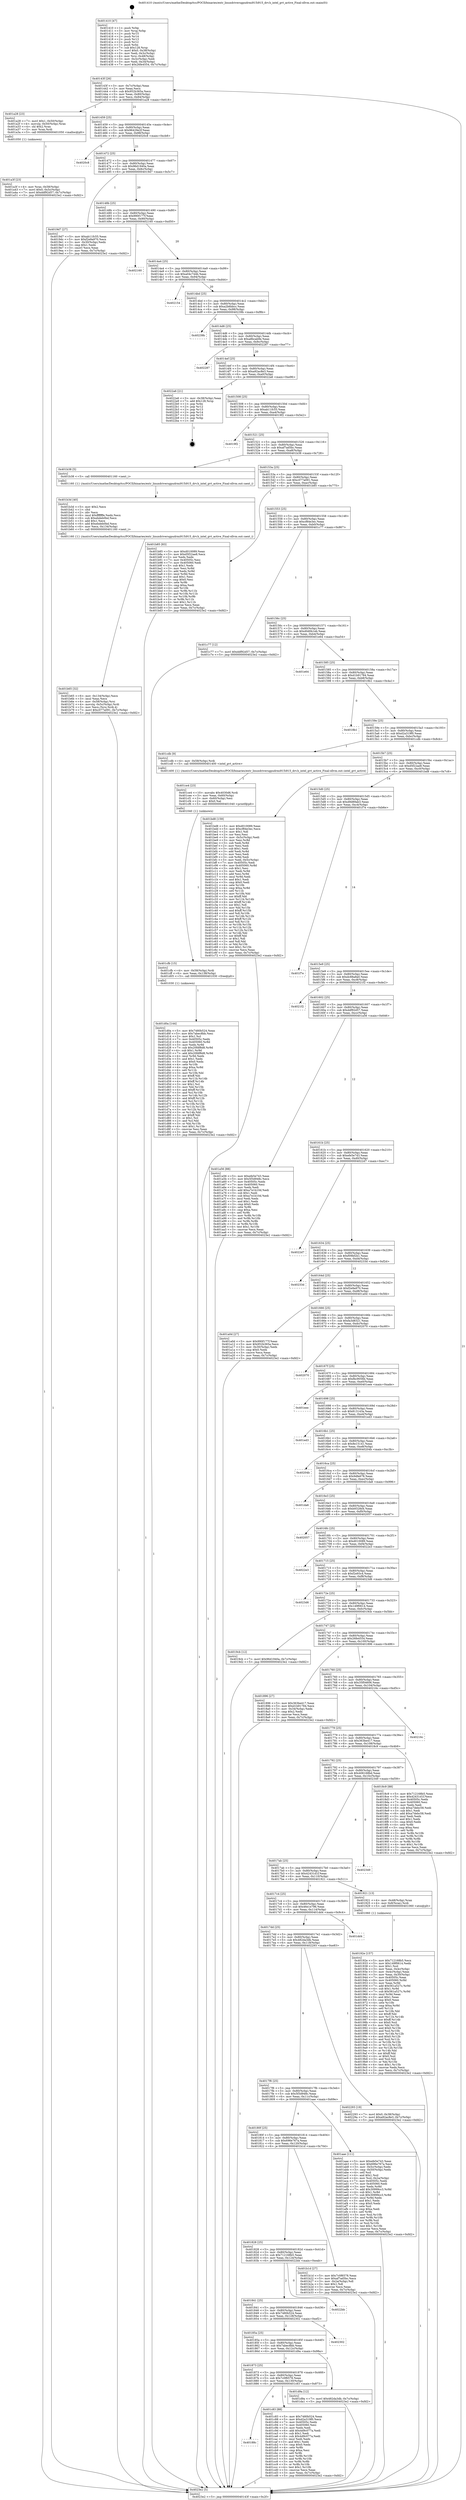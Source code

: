 digraph "0x401410" {
  label = "0x401410 (/mnt/c/Users/mathe/Desktop/tcc/POCII/binaries/extr_linuxdriversgpudrmi915i915_drv.h_intel_gvt_active_Final-ollvm.out::main(0))"
  labelloc = "t"
  node[shape=record]

  Entry [label="",width=0.3,height=0.3,shape=circle,fillcolor=black,style=filled]
  "0x40143f" [label="{
     0x40143f [26]\l
     | [instrs]\l
     &nbsp;&nbsp;0x40143f \<+3\>: mov -0x7c(%rbp),%eax\l
     &nbsp;&nbsp;0x401442 \<+2\>: mov %eax,%ecx\l
     &nbsp;&nbsp;0x401444 \<+6\>: sub $0x952b365a,%ecx\l
     &nbsp;&nbsp;0x40144a \<+3\>: mov %eax,-0x80(%rbp)\l
     &nbsp;&nbsp;0x40144d \<+6\>: mov %ecx,-0x84(%rbp)\l
     &nbsp;&nbsp;0x401453 \<+6\>: je 0000000000401a28 \<main+0x618\>\l
  }"]
  "0x401a28" [label="{
     0x401a28 [23]\l
     | [instrs]\l
     &nbsp;&nbsp;0x401a28 \<+7\>: movl $0x1,-0x50(%rbp)\l
     &nbsp;&nbsp;0x401a2f \<+4\>: movslq -0x50(%rbp),%rax\l
     &nbsp;&nbsp;0x401a33 \<+4\>: shl $0x2,%rax\l
     &nbsp;&nbsp;0x401a37 \<+3\>: mov %rax,%rdi\l
     &nbsp;&nbsp;0x401a3a \<+5\>: call 0000000000401050 \<malloc@plt\>\l
     | [calls]\l
     &nbsp;&nbsp;0x401050 \{1\} (unknown)\l
  }"]
  "0x401459" [label="{
     0x401459 [25]\l
     | [instrs]\l
     &nbsp;&nbsp;0x401459 \<+5\>: jmp 000000000040145e \<main+0x4e\>\l
     &nbsp;&nbsp;0x40145e \<+3\>: mov -0x80(%rbp),%eax\l
     &nbsp;&nbsp;0x401461 \<+5\>: sub $0x96429e2f,%eax\l
     &nbsp;&nbsp;0x401466 \<+6\>: mov %eax,-0x88(%rbp)\l
     &nbsp;&nbsp;0x40146c \<+6\>: je 00000000004020c8 \<main+0xcb8\>\l
  }"]
  Exit [label="",width=0.3,height=0.3,shape=circle,fillcolor=black,style=filled,peripheries=2]
  "0x4020c8" [label="{
     0x4020c8\l
  }", style=dashed]
  "0x401472" [label="{
     0x401472 [25]\l
     | [instrs]\l
     &nbsp;&nbsp;0x401472 \<+5\>: jmp 0000000000401477 \<main+0x67\>\l
     &nbsp;&nbsp;0x401477 \<+3\>: mov -0x80(%rbp),%eax\l
     &nbsp;&nbsp;0x40147a \<+5\>: sub $0x96d1940a,%eax\l
     &nbsp;&nbsp;0x40147f \<+6\>: mov %eax,-0x8c(%rbp)\l
     &nbsp;&nbsp;0x401485 \<+6\>: je 00000000004019d7 \<main+0x5c7\>\l
  }"]
  "0x401d0a" [label="{
     0x401d0a [144]\l
     | [instrs]\l
     &nbsp;&nbsp;0x401d0a \<+5\>: mov $0x7480b524,%eax\l
     &nbsp;&nbsp;0x401d0f \<+5\>: mov $0x7abec8bb,%esi\l
     &nbsp;&nbsp;0x401d14 \<+2\>: mov $0x1,%cl\l
     &nbsp;&nbsp;0x401d16 \<+7\>: mov 0x40505c,%edx\l
     &nbsp;&nbsp;0x401d1d \<+8\>: mov 0x405060,%r8d\l
     &nbsp;&nbsp;0x401d25 \<+3\>: mov %edx,%r9d\l
     &nbsp;&nbsp;0x401d28 \<+7\>: sub $0x20fdf8d8,%r9d\l
     &nbsp;&nbsp;0x401d2f \<+4\>: sub $0x1,%r9d\l
     &nbsp;&nbsp;0x401d33 \<+7\>: add $0x20fdf8d8,%r9d\l
     &nbsp;&nbsp;0x401d3a \<+4\>: imul %r9d,%edx\l
     &nbsp;&nbsp;0x401d3e \<+3\>: and $0x1,%edx\l
     &nbsp;&nbsp;0x401d41 \<+3\>: cmp $0x0,%edx\l
     &nbsp;&nbsp;0x401d44 \<+4\>: sete %r10b\l
     &nbsp;&nbsp;0x401d48 \<+4\>: cmp $0xa,%r8d\l
     &nbsp;&nbsp;0x401d4c \<+4\>: setl %r11b\l
     &nbsp;&nbsp;0x401d50 \<+3\>: mov %r10b,%bl\l
     &nbsp;&nbsp;0x401d53 \<+3\>: xor $0xff,%bl\l
     &nbsp;&nbsp;0x401d56 \<+3\>: mov %r11b,%r14b\l
     &nbsp;&nbsp;0x401d59 \<+4\>: xor $0xff,%r14b\l
     &nbsp;&nbsp;0x401d5d \<+3\>: xor $0x1,%cl\l
     &nbsp;&nbsp;0x401d60 \<+3\>: mov %bl,%r15b\l
     &nbsp;&nbsp;0x401d63 \<+4\>: and $0xff,%r15b\l
     &nbsp;&nbsp;0x401d67 \<+3\>: and %cl,%r10b\l
     &nbsp;&nbsp;0x401d6a \<+3\>: mov %r14b,%r12b\l
     &nbsp;&nbsp;0x401d6d \<+4\>: and $0xff,%r12b\l
     &nbsp;&nbsp;0x401d71 \<+3\>: and %cl,%r11b\l
     &nbsp;&nbsp;0x401d74 \<+3\>: or %r10b,%r15b\l
     &nbsp;&nbsp;0x401d77 \<+3\>: or %r11b,%r12b\l
     &nbsp;&nbsp;0x401d7a \<+3\>: xor %r12b,%r15b\l
     &nbsp;&nbsp;0x401d7d \<+3\>: or %r14b,%bl\l
     &nbsp;&nbsp;0x401d80 \<+3\>: xor $0xff,%bl\l
     &nbsp;&nbsp;0x401d83 \<+3\>: or $0x1,%cl\l
     &nbsp;&nbsp;0x401d86 \<+2\>: and %cl,%bl\l
     &nbsp;&nbsp;0x401d88 \<+3\>: or %bl,%r15b\l
     &nbsp;&nbsp;0x401d8b \<+4\>: test $0x1,%r15b\l
     &nbsp;&nbsp;0x401d8f \<+3\>: cmovne %esi,%eax\l
     &nbsp;&nbsp;0x401d92 \<+3\>: mov %eax,-0x7c(%rbp)\l
     &nbsp;&nbsp;0x401d95 \<+5\>: jmp 00000000004023e2 \<main+0xfd2\>\l
  }"]
  "0x4019d7" [label="{
     0x4019d7 [27]\l
     | [instrs]\l
     &nbsp;&nbsp;0x4019d7 \<+5\>: mov $0xab11fc55,%eax\l
     &nbsp;&nbsp;0x4019dc \<+5\>: mov $0xf2e9a970,%ecx\l
     &nbsp;&nbsp;0x4019e1 \<+3\>: mov -0x30(%rbp),%edx\l
     &nbsp;&nbsp;0x4019e4 \<+3\>: cmp $0x1,%edx\l
     &nbsp;&nbsp;0x4019e7 \<+3\>: cmovl %ecx,%eax\l
     &nbsp;&nbsp;0x4019ea \<+3\>: mov %eax,-0x7c(%rbp)\l
     &nbsp;&nbsp;0x4019ed \<+5\>: jmp 00000000004023e2 \<main+0xfd2\>\l
  }"]
  "0x40148b" [label="{
     0x40148b [25]\l
     | [instrs]\l
     &nbsp;&nbsp;0x40148b \<+5\>: jmp 0000000000401490 \<main+0x80\>\l
     &nbsp;&nbsp;0x401490 \<+3\>: mov -0x80(%rbp),%eax\l
     &nbsp;&nbsp;0x401493 \<+5\>: sub $0x990f177f,%eax\l
     &nbsp;&nbsp;0x401498 \<+6\>: mov %eax,-0x90(%rbp)\l
     &nbsp;&nbsp;0x40149e \<+6\>: je 0000000000402160 \<main+0xd50\>\l
  }"]
  "0x401cfb" [label="{
     0x401cfb [15]\l
     | [instrs]\l
     &nbsp;&nbsp;0x401cfb \<+4\>: mov -0x58(%rbp),%rdi\l
     &nbsp;&nbsp;0x401cff \<+6\>: mov %eax,-0x138(%rbp)\l
     &nbsp;&nbsp;0x401d05 \<+5\>: call 0000000000401030 \<free@plt\>\l
     | [calls]\l
     &nbsp;&nbsp;0x401030 \{1\} (unknown)\l
  }"]
  "0x402160" [label="{
     0x402160\l
  }", style=dashed]
  "0x4014a4" [label="{
     0x4014a4 [25]\l
     | [instrs]\l
     &nbsp;&nbsp;0x4014a4 \<+5\>: jmp 00000000004014a9 \<main+0x99\>\l
     &nbsp;&nbsp;0x4014a9 \<+3\>: mov -0x80(%rbp),%eax\l
     &nbsp;&nbsp;0x4014ac \<+5\>: sub $0xa04c744b,%eax\l
     &nbsp;&nbsp;0x4014b1 \<+6\>: mov %eax,-0x94(%rbp)\l
     &nbsp;&nbsp;0x4014b7 \<+6\>: je 0000000000402154 \<main+0xd44\>\l
  }"]
  "0x401ce4" [label="{
     0x401ce4 [23]\l
     | [instrs]\l
     &nbsp;&nbsp;0x401ce4 \<+10\>: movabs $0x4030d6,%rdi\l
     &nbsp;&nbsp;0x401cee \<+3\>: mov %eax,-0x60(%rbp)\l
     &nbsp;&nbsp;0x401cf1 \<+3\>: mov -0x60(%rbp),%esi\l
     &nbsp;&nbsp;0x401cf4 \<+2\>: mov $0x0,%al\l
     &nbsp;&nbsp;0x401cf6 \<+5\>: call 0000000000401040 \<printf@plt\>\l
     | [calls]\l
     &nbsp;&nbsp;0x401040 \{1\} (unknown)\l
  }"]
  "0x402154" [label="{
     0x402154\l
  }", style=dashed]
  "0x4014bd" [label="{
     0x4014bd [25]\l
     | [instrs]\l
     &nbsp;&nbsp;0x4014bd \<+5\>: jmp 00000000004014c2 \<main+0xb2\>\l
     &nbsp;&nbsp;0x4014c2 \<+3\>: mov -0x80(%rbp),%eax\l
     &nbsp;&nbsp;0x4014c5 \<+5\>: sub $0xa2b6bbcc,%eax\l
     &nbsp;&nbsp;0x4014ca \<+6\>: mov %eax,-0x98(%rbp)\l
     &nbsp;&nbsp;0x4014d0 \<+6\>: je 000000000040239b \<main+0xf8b\>\l
  }"]
  "0x40188c" [label="{
     0x40188c\l
  }", style=dashed]
  "0x40239b" [label="{
     0x40239b\l
  }", style=dashed]
  "0x4014d6" [label="{
     0x4014d6 [25]\l
     | [instrs]\l
     &nbsp;&nbsp;0x4014d6 \<+5\>: jmp 00000000004014db \<main+0xcb\>\l
     &nbsp;&nbsp;0x4014db \<+3\>: mov -0x80(%rbp),%eax\l
     &nbsp;&nbsp;0x4014de \<+5\>: sub $0xa8bcab9e,%eax\l
     &nbsp;&nbsp;0x4014e3 \<+6\>: mov %eax,-0x9c(%rbp)\l
     &nbsp;&nbsp;0x4014e9 \<+6\>: je 0000000000402287 \<main+0xe77\>\l
  }"]
  "0x401c83" [label="{
     0x401c83 [88]\l
     | [instrs]\l
     &nbsp;&nbsp;0x401c83 \<+5\>: mov $0x7480b524,%eax\l
     &nbsp;&nbsp;0x401c88 \<+5\>: mov $0xd2a319f0,%ecx\l
     &nbsp;&nbsp;0x401c8d \<+7\>: mov 0x40505c,%edx\l
     &nbsp;&nbsp;0x401c94 \<+7\>: mov 0x405060,%esi\l
     &nbsp;&nbsp;0x401c9b \<+2\>: mov %edx,%edi\l
     &nbsp;&nbsp;0x401c9d \<+6\>: add $0x4d9c077a,%edi\l
     &nbsp;&nbsp;0x401ca3 \<+3\>: sub $0x1,%edi\l
     &nbsp;&nbsp;0x401ca6 \<+6\>: sub $0x4d9c077a,%edi\l
     &nbsp;&nbsp;0x401cac \<+3\>: imul %edi,%edx\l
     &nbsp;&nbsp;0x401caf \<+3\>: and $0x1,%edx\l
     &nbsp;&nbsp;0x401cb2 \<+3\>: cmp $0x0,%edx\l
     &nbsp;&nbsp;0x401cb5 \<+4\>: sete %r8b\l
     &nbsp;&nbsp;0x401cb9 \<+3\>: cmp $0xa,%esi\l
     &nbsp;&nbsp;0x401cbc \<+4\>: setl %r9b\l
     &nbsp;&nbsp;0x401cc0 \<+3\>: mov %r8b,%r10b\l
     &nbsp;&nbsp;0x401cc3 \<+3\>: and %r9b,%r10b\l
     &nbsp;&nbsp;0x401cc6 \<+3\>: xor %r9b,%r8b\l
     &nbsp;&nbsp;0x401cc9 \<+3\>: or %r8b,%r10b\l
     &nbsp;&nbsp;0x401ccc \<+4\>: test $0x1,%r10b\l
     &nbsp;&nbsp;0x401cd0 \<+3\>: cmovne %ecx,%eax\l
     &nbsp;&nbsp;0x401cd3 \<+3\>: mov %eax,-0x7c(%rbp)\l
     &nbsp;&nbsp;0x401cd6 \<+5\>: jmp 00000000004023e2 \<main+0xfd2\>\l
  }"]
  "0x402287" [label="{
     0x402287\l
  }", style=dashed]
  "0x4014ef" [label="{
     0x4014ef [25]\l
     | [instrs]\l
     &nbsp;&nbsp;0x4014ef \<+5\>: jmp 00000000004014f4 \<main+0xe4\>\l
     &nbsp;&nbsp;0x4014f4 \<+3\>: mov -0x80(%rbp),%eax\l
     &nbsp;&nbsp;0x4014f7 \<+5\>: sub $0xa92ac8e3,%eax\l
     &nbsp;&nbsp;0x4014fc \<+6\>: mov %eax,-0xa0(%rbp)\l
     &nbsp;&nbsp;0x401502 \<+6\>: je 00000000004022a6 \<main+0xe96\>\l
  }"]
  "0x401873" [label="{
     0x401873 [25]\l
     | [instrs]\l
     &nbsp;&nbsp;0x401873 \<+5\>: jmp 0000000000401878 \<main+0x468\>\l
     &nbsp;&nbsp;0x401878 \<+3\>: mov -0x80(%rbp),%eax\l
     &nbsp;&nbsp;0x40187b \<+5\>: sub $0x7c0f6578,%eax\l
     &nbsp;&nbsp;0x401880 \<+6\>: mov %eax,-0x130(%rbp)\l
     &nbsp;&nbsp;0x401886 \<+6\>: je 0000000000401c83 \<main+0x873\>\l
  }"]
  "0x4022a6" [label="{
     0x4022a6 [21]\l
     | [instrs]\l
     &nbsp;&nbsp;0x4022a6 \<+3\>: mov -0x38(%rbp),%eax\l
     &nbsp;&nbsp;0x4022a9 \<+7\>: add $0x128,%rsp\l
     &nbsp;&nbsp;0x4022b0 \<+1\>: pop %rbx\l
     &nbsp;&nbsp;0x4022b1 \<+2\>: pop %r12\l
     &nbsp;&nbsp;0x4022b3 \<+2\>: pop %r13\l
     &nbsp;&nbsp;0x4022b5 \<+2\>: pop %r14\l
     &nbsp;&nbsp;0x4022b7 \<+2\>: pop %r15\l
     &nbsp;&nbsp;0x4022b9 \<+1\>: pop %rbp\l
     &nbsp;&nbsp;0x4022ba \<+1\>: ret\l
  }"]
  "0x401508" [label="{
     0x401508 [25]\l
     | [instrs]\l
     &nbsp;&nbsp;0x401508 \<+5\>: jmp 000000000040150d \<main+0xfd\>\l
     &nbsp;&nbsp;0x40150d \<+3\>: mov -0x80(%rbp),%eax\l
     &nbsp;&nbsp;0x401510 \<+5\>: sub $0xab11fc55,%eax\l
     &nbsp;&nbsp;0x401515 \<+6\>: mov %eax,-0xa4(%rbp)\l
     &nbsp;&nbsp;0x40151b \<+6\>: je 00000000004019f2 \<main+0x5e2\>\l
  }"]
  "0x401d9a" [label="{
     0x401d9a [12]\l
     | [instrs]\l
     &nbsp;&nbsp;0x401d9a \<+7\>: movl $0x482da3db,-0x7c(%rbp)\l
     &nbsp;&nbsp;0x401da1 \<+5\>: jmp 00000000004023e2 \<main+0xfd2\>\l
  }"]
  "0x4019f2" [label="{
     0x4019f2\l
  }", style=dashed]
  "0x401521" [label="{
     0x401521 [25]\l
     | [instrs]\l
     &nbsp;&nbsp;0x401521 \<+5\>: jmp 0000000000401526 \<main+0x116\>\l
     &nbsp;&nbsp;0x401526 \<+3\>: mov -0x80(%rbp),%eax\l
     &nbsp;&nbsp;0x401529 \<+5\>: sub $0xaf7ad5bc,%eax\l
     &nbsp;&nbsp;0x40152e \<+6\>: mov %eax,-0xa8(%rbp)\l
     &nbsp;&nbsp;0x401534 \<+6\>: je 0000000000401b38 \<main+0x728\>\l
  }"]
  "0x40185a" [label="{
     0x40185a [25]\l
     | [instrs]\l
     &nbsp;&nbsp;0x40185a \<+5\>: jmp 000000000040185f \<main+0x44f\>\l
     &nbsp;&nbsp;0x40185f \<+3\>: mov -0x80(%rbp),%eax\l
     &nbsp;&nbsp;0x401862 \<+5\>: sub $0x7abec8bb,%eax\l
     &nbsp;&nbsp;0x401867 \<+6\>: mov %eax,-0x12c(%rbp)\l
     &nbsp;&nbsp;0x40186d \<+6\>: je 0000000000401d9a \<main+0x98a\>\l
  }"]
  "0x401b38" [label="{
     0x401b38 [5]\l
     | [instrs]\l
     &nbsp;&nbsp;0x401b38 \<+5\>: call 0000000000401160 \<next_i\>\l
     | [calls]\l
     &nbsp;&nbsp;0x401160 \{1\} (/mnt/c/Users/mathe/Desktop/tcc/POCII/binaries/extr_linuxdriversgpudrmi915i915_drv.h_intel_gvt_active_Final-ollvm.out::next_i)\l
  }"]
  "0x40153a" [label="{
     0x40153a [25]\l
     | [instrs]\l
     &nbsp;&nbsp;0x40153a \<+5\>: jmp 000000000040153f \<main+0x12f\>\l
     &nbsp;&nbsp;0x40153f \<+3\>: mov -0x80(%rbp),%eax\l
     &nbsp;&nbsp;0x401542 \<+5\>: sub $0xc077a091,%eax\l
     &nbsp;&nbsp;0x401547 \<+6\>: mov %eax,-0xac(%rbp)\l
     &nbsp;&nbsp;0x40154d \<+6\>: je 0000000000401b85 \<main+0x775\>\l
  }"]
  "0x402302" [label="{
     0x402302\l
  }", style=dashed]
  "0x401b85" [label="{
     0x401b85 [83]\l
     | [instrs]\l
     &nbsp;&nbsp;0x401b85 \<+5\>: mov $0xd010089,%eax\l
     &nbsp;&nbsp;0x401b8a \<+5\>: mov $0xd5f22ae8,%ecx\l
     &nbsp;&nbsp;0x401b8f \<+2\>: xor %edx,%edx\l
     &nbsp;&nbsp;0x401b91 \<+7\>: mov 0x40505c,%esi\l
     &nbsp;&nbsp;0x401b98 \<+7\>: mov 0x405060,%edi\l
     &nbsp;&nbsp;0x401b9f \<+3\>: sub $0x1,%edx\l
     &nbsp;&nbsp;0x401ba2 \<+3\>: mov %esi,%r8d\l
     &nbsp;&nbsp;0x401ba5 \<+3\>: add %edx,%r8d\l
     &nbsp;&nbsp;0x401ba8 \<+4\>: imul %r8d,%esi\l
     &nbsp;&nbsp;0x401bac \<+3\>: and $0x1,%esi\l
     &nbsp;&nbsp;0x401baf \<+3\>: cmp $0x0,%esi\l
     &nbsp;&nbsp;0x401bb2 \<+4\>: sete %r9b\l
     &nbsp;&nbsp;0x401bb6 \<+3\>: cmp $0xa,%edi\l
     &nbsp;&nbsp;0x401bb9 \<+4\>: setl %r10b\l
     &nbsp;&nbsp;0x401bbd \<+3\>: mov %r9b,%r11b\l
     &nbsp;&nbsp;0x401bc0 \<+3\>: and %r10b,%r11b\l
     &nbsp;&nbsp;0x401bc3 \<+3\>: xor %r10b,%r9b\l
     &nbsp;&nbsp;0x401bc6 \<+3\>: or %r9b,%r11b\l
     &nbsp;&nbsp;0x401bc9 \<+4\>: test $0x1,%r11b\l
     &nbsp;&nbsp;0x401bcd \<+3\>: cmovne %ecx,%eax\l
     &nbsp;&nbsp;0x401bd0 \<+3\>: mov %eax,-0x7c(%rbp)\l
     &nbsp;&nbsp;0x401bd3 \<+5\>: jmp 00000000004023e2 \<main+0xfd2\>\l
  }"]
  "0x401553" [label="{
     0x401553 [25]\l
     | [instrs]\l
     &nbsp;&nbsp;0x401553 \<+5\>: jmp 0000000000401558 \<main+0x148\>\l
     &nbsp;&nbsp;0x401558 \<+3\>: mov -0x80(%rbp),%eax\l
     &nbsp;&nbsp;0x40155b \<+5\>: sub $0xcf84e3ec,%eax\l
     &nbsp;&nbsp;0x401560 \<+6\>: mov %eax,-0xb0(%rbp)\l
     &nbsp;&nbsp;0x401566 \<+6\>: je 0000000000401c77 \<main+0x867\>\l
  }"]
  "0x401841" [label="{
     0x401841 [25]\l
     | [instrs]\l
     &nbsp;&nbsp;0x401841 \<+5\>: jmp 0000000000401846 \<main+0x436\>\l
     &nbsp;&nbsp;0x401846 \<+3\>: mov -0x80(%rbp),%eax\l
     &nbsp;&nbsp;0x401849 \<+5\>: sub $0x7480b524,%eax\l
     &nbsp;&nbsp;0x40184e \<+6\>: mov %eax,-0x128(%rbp)\l
     &nbsp;&nbsp;0x401854 \<+6\>: je 0000000000402302 \<main+0xef2\>\l
  }"]
  "0x401c77" [label="{
     0x401c77 [12]\l
     | [instrs]\l
     &nbsp;&nbsp;0x401c77 \<+7\>: movl $0xddf92d57,-0x7c(%rbp)\l
     &nbsp;&nbsp;0x401c7e \<+5\>: jmp 00000000004023e2 \<main+0xfd2\>\l
  }"]
  "0x40156c" [label="{
     0x40156c [25]\l
     | [instrs]\l
     &nbsp;&nbsp;0x40156c \<+5\>: jmp 0000000000401571 \<main+0x161\>\l
     &nbsp;&nbsp;0x401571 \<+3\>: mov -0x80(%rbp),%eax\l
     &nbsp;&nbsp;0x401574 \<+5\>: sub $0xd0d0b1eb,%eax\l
     &nbsp;&nbsp;0x401579 \<+6\>: mov %eax,-0xb4(%rbp)\l
     &nbsp;&nbsp;0x40157f \<+6\>: je 0000000000401e64 \<main+0xa54\>\l
  }"]
  "0x4022bb" [label="{
     0x4022bb\l
  }", style=dashed]
  "0x401e64" [label="{
     0x401e64\l
  }", style=dashed]
  "0x401585" [label="{
     0x401585 [25]\l
     | [instrs]\l
     &nbsp;&nbsp;0x401585 \<+5\>: jmp 000000000040158a \<main+0x17a\>\l
     &nbsp;&nbsp;0x40158a \<+3\>: mov -0x80(%rbp),%eax\l
     &nbsp;&nbsp;0x40158d \<+5\>: sub $0xd1b91784,%eax\l
     &nbsp;&nbsp;0x401592 \<+6\>: mov %eax,-0xb8(%rbp)\l
     &nbsp;&nbsp;0x401598 \<+6\>: je 00000000004018b1 \<main+0x4a1\>\l
  }"]
  "0x401b65" [label="{
     0x401b65 [32]\l
     | [instrs]\l
     &nbsp;&nbsp;0x401b65 \<+6\>: mov -0x134(%rbp),%ecx\l
     &nbsp;&nbsp;0x401b6b \<+3\>: imul %eax,%ecx\l
     &nbsp;&nbsp;0x401b6e \<+4\>: mov -0x58(%rbp),%rsi\l
     &nbsp;&nbsp;0x401b72 \<+4\>: movslq -0x5c(%rbp),%rdi\l
     &nbsp;&nbsp;0x401b76 \<+3\>: mov %ecx,(%rsi,%rdi,4)\l
     &nbsp;&nbsp;0x401b79 \<+7\>: movl $0xc077a091,-0x7c(%rbp)\l
     &nbsp;&nbsp;0x401b80 \<+5\>: jmp 00000000004023e2 \<main+0xfd2\>\l
  }"]
  "0x4018b1" [label="{
     0x4018b1\l
  }", style=dashed]
  "0x40159e" [label="{
     0x40159e [25]\l
     | [instrs]\l
     &nbsp;&nbsp;0x40159e \<+5\>: jmp 00000000004015a3 \<main+0x193\>\l
     &nbsp;&nbsp;0x4015a3 \<+3\>: mov -0x80(%rbp),%eax\l
     &nbsp;&nbsp;0x4015a6 \<+5\>: sub $0xd2a319f0,%eax\l
     &nbsp;&nbsp;0x4015ab \<+6\>: mov %eax,-0xbc(%rbp)\l
     &nbsp;&nbsp;0x4015b1 \<+6\>: je 0000000000401cdb \<main+0x8cb\>\l
  }"]
  "0x401b3d" [label="{
     0x401b3d [40]\l
     | [instrs]\l
     &nbsp;&nbsp;0x401b3d \<+5\>: mov $0x2,%ecx\l
     &nbsp;&nbsp;0x401b42 \<+1\>: cltd\l
     &nbsp;&nbsp;0x401b43 \<+2\>: idiv %ecx\l
     &nbsp;&nbsp;0x401b45 \<+6\>: imul $0xfffffffe,%edx,%ecx\l
     &nbsp;&nbsp;0x401b4b \<+6\>: sub $0xebdeb0bd,%ecx\l
     &nbsp;&nbsp;0x401b51 \<+3\>: add $0x1,%ecx\l
     &nbsp;&nbsp;0x401b54 \<+6\>: add $0xebdeb0bd,%ecx\l
     &nbsp;&nbsp;0x401b5a \<+6\>: mov %ecx,-0x134(%rbp)\l
     &nbsp;&nbsp;0x401b60 \<+5\>: call 0000000000401160 \<next_i\>\l
     | [calls]\l
     &nbsp;&nbsp;0x401160 \{1\} (/mnt/c/Users/mathe/Desktop/tcc/POCII/binaries/extr_linuxdriversgpudrmi915i915_drv.h_intel_gvt_active_Final-ollvm.out::next_i)\l
  }"]
  "0x401cdb" [label="{
     0x401cdb [9]\l
     | [instrs]\l
     &nbsp;&nbsp;0x401cdb \<+4\>: mov -0x58(%rbp),%rdi\l
     &nbsp;&nbsp;0x401cdf \<+5\>: call 0000000000401400 \<intel_gvt_active\>\l
     | [calls]\l
     &nbsp;&nbsp;0x401400 \{1\} (/mnt/c/Users/mathe/Desktop/tcc/POCII/binaries/extr_linuxdriversgpudrmi915i915_drv.h_intel_gvt_active_Final-ollvm.out::intel_gvt_active)\l
  }"]
  "0x4015b7" [label="{
     0x4015b7 [25]\l
     | [instrs]\l
     &nbsp;&nbsp;0x4015b7 \<+5\>: jmp 00000000004015bc \<main+0x1ac\>\l
     &nbsp;&nbsp;0x4015bc \<+3\>: mov -0x80(%rbp),%eax\l
     &nbsp;&nbsp;0x4015bf \<+5\>: sub $0xd5f22ae8,%eax\l
     &nbsp;&nbsp;0x4015c4 \<+6\>: mov %eax,-0xc0(%rbp)\l
     &nbsp;&nbsp;0x4015ca \<+6\>: je 0000000000401bd8 \<main+0x7c8\>\l
  }"]
  "0x401828" [label="{
     0x401828 [25]\l
     | [instrs]\l
     &nbsp;&nbsp;0x401828 \<+5\>: jmp 000000000040182d \<main+0x41d\>\l
     &nbsp;&nbsp;0x40182d \<+3\>: mov -0x80(%rbp),%eax\l
     &nbsp;&nbsp;0x401830 \<+5\>: sub $0x712168b5,%eax\l
     &nbsp;&nbsp;0x401835 \<+6\>: mov %eax,-0x124(%rbp)\l
     &nbsp;&nbsp;0x40183b \<+6\>: je 00000000004022bb \<main+0xeab\>\l
  }"]
  "0x401bd8" [label="{
     0x401bd8 [159]\l
     | [instrs]\l
     &nbsp;&nbsp;0x401bd8 \<+5\>: mov $0xd010089,%eax\l
     &nbsp;&nbsp;0x401bdd \<+5\>: mov $0xcf84e3ec,%ecx\l
     &nbsp;&nbsp;0x401be2 \<+2\>: mov $0x1,%dl\l
     &nbsp;&nbsp;0x401be4 \<+2\>: xor %esi,%esi\l
     &nbsp;&nbsp;0x401be6 \<+3\>: mov -0x5c(%rbp),%edi\l
     &nbsp;&nbsp;0x401be9 \<+3\>: mov %esi,%r8d\l
     &nbsp;&nbsp;0x401bec \<+3\>: sub %edi,%r8d\l
     &nbsp;&nbsp;0x401bef \<+2\>: mov %esi,%edi\l
     &nbsp;&nbsp;0x401bf1 \<+3\>: sub $0x1,%edi\l
     &nbsp;&nbsp;0x401bf4 \<+3\>: add %edi,%r8d\l
     &nbsp;&nbsp;0x401bf7 \<+2\>: mov %esi,%edi\l
     &nbsp;&nbsp;0x401bf9 \<+3\>: sub %r8d,%edi\l
     &nbsp;&nbsp;0x401bfc \<+3\>: mov %edi,-0x5c(%rbp)\l
     &nbsp;&nbsp;0x401bff \<+7\>: mov 0x40505c,%edi\l
     &nbsp;&nbsp;0x401c06 \<+8\>: mov 0x405060,%r8d\l
     &nbsp;&nbsp;0x401c0e \<+3\>: sub $0x1,%esi\l
     &nbsp;&nbsp;0x401c11 \<+3\>: mov %edi,%r9d\l
     &nbsp;&nbsp;0x401c14 \<+3\>: add %esi,%r9d\l
     &nbsp;&nbsp;0x401c17 \<+4\>: imul %r9d,%edi\l
     &nbsp;&nbsp;0x401c1b \<+3\>: and $0x1,%edi\l
     &nbsp;&nbsp;0x401c1e \<+3\>: cmp $0x0,%edi\l
     &nbsp;&nbsp;0x401c21 \<+4\>: sete %r10b\l
     &nbsp;&nbsp;0x401c25 \<+4\>: cmp $0xa,%r8d\l
     &nbsp;&nbsp;0x401c29 \<+4\>: setl %r11b\l
     &nbsp;&nbsp;0x401c2d \<+3\>: mov %r10b,%bl\l
     &nbsp;&nbsp;0x401c30 \<+3\>: xor $0xff,%bl\l
     &nbsp;&nbsp;0x401c33 \<+3\>: mov %r11b,%r14b\l
     &nbsp;&nbsp;0x401c36 \<+4\>: xor $0xff,%r14b\l
     &nbsp;&nbsp;0x401c3a \<+3\>: xor $0x1,%dl\l
     &nbsp;&nbsp;0x401c3d \<+3\>: mov %bl,%r15b\l
     &nbsp;&nbsp;0x401c40 \<+4\>: and $0xff,%r15b\l
     &nbsp;&nbsp;0x401c44 \<+3\>: and %dl,%r10b\l
     &nbsp;&nbsp;0x401c47 \<+3\>: mov %r14b,%r12b\l
     &nbsp;&nbsp;0x401c4a \<+4\>: and $0xff,%r12b\l
     &nbsp;&nbsp;0x401c4e \<+3\>: and %dl,%r11b\l
     &nbsp;&nbsp;0x401c51 \<+3\>: or %r10b,%r15b\l
     &nbsp;&nbsp;0x401c54 \<+3\>: or %r11b,%r12b\l
     &nbsp;&nbsp;0x401c57 \<+3\>: xor %r12b,%r15b\l
     &nbsp;&nbsp;0x401c5a \<+3\>: or %r14b,%bl\l
     &nbsp;&nbsp;0x401c5d \<+3\>: xor $0xff,%bl\l
     &nbsp;&nbsp;0x401c60 \<+3\>: or $0x1,%dl\l
     &nbsp;&nbsp;0x401c63 \<+2\>: and %dl,%bl\l
     &nbsp;&nbsp;0x401c65 \<+3\>: or %bl,%r15b\l
     &nbsp;&nbsp;0x401c68 \<+4\>: test $0x1,%r15b\l
     &nbsp;&nbsp;0x401c6c \<+3\>: cmovne %ecx,%eax\l
     &nbsp;&nbsp;0x401c6f \<+3\>: mov %eax,-0x7c(%rbp)\l
     &nbsp;&nbsp;0x401c72 \<+5\>: jmp 00000000004023e2 \<main+0xfd2\>\l
  }"]
  "0x4015d0" [label="{
     0x4015d0 [25]\l
     | [instrs]\l
     &nbsp;&nbsp;0x4015d0 \<+5\>: jmp 00000000004015d5 \<main+0x1c5\>\l
     &nbsp;&nbsp;0x4015d5 \<+3\>: mov -0x80(%rbp),%eax\l
     &nbsp;&nbsp;0x4015d8 \<+5\>: sub $0xd9d89ab3,%eax\l
     &nbsp;&nbsp;0x4015dd \<+6\>: mov %eax,-0xc4(%rbp)\l
     &nbsp;&nbsp;0x4015e3 \<+6\>: je 0000000000401f7e \<main+0xb6e\>\l
  }"]
  "0x401b1d" [label="{
     0x401b1d [27]\l
     | [instrs]\l
     &nbsp;&nbsp;0x401b1d \<+5\>: mov $0x7c0f6578,%eax\l
     &nbsp;&nbsp;0x401b22 \<+5\>: mov $0xaf7ad5bc,%ecx\l
     &nbsp;&nbsp;0x401b27 \<+3\>: mov -0x2a(%rbp),%dl\l
     &nbsp;&nbsp;0x401b2a \<+3\>: test $0x1,%dl\l
     &nbsp;&nbsp;0x401b2d \<+3\>: cmovne %ecx,%eax\l
     &nbsp;&nbsp;0x401b30 \<+3\>: mov %eax,-0x7c(%rbp)\l
     &nbsp;&nbsp;0x401b33 \<+5\>: jmp 00000000004023e2 \<main+0xfd2\>\l
  }"]
  "0x401f7e" [label="{
     0x401f7e\l
  }", style=dashed]
  "0x4015e9" [label="{
     0x4015e9 [25]\l
     | [instrs]\l
     &nbsp;&nbsp;0x4015e9 \<+5\>: jmp 00000000004015ee \<main+0x1de\>\l
     &nbsp;&nbsp;0x4015ee \<+3\>: mov -0x80(%rbp),%eax\l
     &nbsp;&nbsp;0x4015f1 \<+5\>: sub $0xdc88a8a0,%eax\l
     &nbsp;&nbsp;0x4015f6 \<+6\>: mov %eax,-0xc8(%rbp)\l
     &nbsp;&nbsp;0x4015fc \<+6\>: je 00000000004021f2 \<main+0xde2\>\l
  }"]
  "0x40180f" [label="{
     0x40180f [25]\l
     | [instrs]\l
     &nbsp;&nbsp;0x40180f \<+5\>: jmp 0000000000401814 \<main+0x404\>\l
     &nbsp;&nbsp;0x401814 \<+3\>: mov -0x80(%rbp),%eax\l
     &nbsp;&nbsp;0x401817 \<+5\>: sub $0x696e767a,%eax\l
     &nbsp;&nbsp;0x40181c \<+6\>: mov %eax,-0x120(%rbp)\l
     &nbsp;&nbsp;0x401822 \<+6\>: je 0000000000401b1d \<main+0x70d\>\l
  }"]
  "0x4021f2" [label="{
     0x4021f2\l
  }", style=dashed]
  "0x401602" [label="{
     0x401602 [25]\l
     | [instrs]\l
     &nbsp;&nbsp;0x401602 \<+5\>: jmp 0000000000401607 \<main+0x1f7\>\l
     &nbsp;&nbsp;0x401607 \<+3\>: mov -0x80(%rbp),%eax\l
     &nbsp;&nbsp;0x40160a \<+5\>: sub $0xddf92d57,%eax\l
     &nbsp;&nbsp;0x40160f \<+6\>: mov %eax,-0xcc(%rbp)\l
     &nbsp;&nbsp;0x401615 \<+6\>: je 0000000000401a56 \<main+0x646\>\l
  }"]
  "0x401aae" [label="{
     0x401aae [111]\l
     | [instrs]\l
     &nbsp;&nbsp;0x401aae \<+5\>: mov $0xefe5e743,%eax\l
     &nbsp;&nbsp;0x401ab3 \<+5\>: mov $0x696e767a,%ecx\l
     &nbsp;&nbsp;0x401ab8 \<+3\>: mov -0x5c(%rbp),%edx\l
     &nbsp;&nbsp;0x401abb \<+3\>: cmp -0x50(%rbp),%edx\l
     &nbsp;&nbsp;0x401abe \<+4\>: setl %sil\l
     &nbsp;&nbsp;0x401ac2 \<+4\>: and $0x1,%sil\l
     &nbsp;&nbsp;0x401ac6 \<+4\>: mov %sil,-0x2a(%rbp)\l
     &nbsp;&nbsp;0x401aca \<+7\>: mov 0x40505c,%edx\l
     &nbsp;&nbsp;0x401ad1 \<+7\>: mov 0x405060,%edi\l
     &nbsp;&nbsp;0x401ad8 \<+3\>: mov %edx,%r8d\l
     &nbsp;&nbsp;0x401adb \<+7\>: add $0x30999cc3,%r8d\l
     &nbsp;&nbsp;0x401ae2 \<+4\>: sub $0x1,%r8d\l
     &nbsp;&nbsp;0x401ae6 \<+7\>: sub $0x30999cc3,%r8d\l
     &nbsp;&nbsp;0x401aed \<+4\>: imul %r8d,%edx\l
     &nbsp;&nbsp;0x401af1 \<+3\>: and $0x1,%edx\l
     &nbsp;&nbsp;0x401af4 \<+3\>: cmp $0x0,%edx\l
     &nbsp;&nbsp;0x401af7 \<+4\>: sete %sil\l
     &nbsp;&nbsp;0x401afb \<+3\>: cmp $0xa,%edi\l
     &nbsp;&nbsp;0x401afe \<+4\>: setl %r9b\l
     &nbsp;&nbsp;0x401b02 \<+3\>: mov %sil,%r10b\l
     &nbsp;&nbsp;0x401b05 \<+3\>: and %r9b,%r10b\l
     &nbsp;&nbsp;0x401b08 \<+3\>: xor %r9b,%sil\l
     &nbsp;&nbsp;0x401b0b \<+3\>: or %sil,%r10b\l
     &nbsp;&nbsp;0x401b0e \<+4\>: test $0x1,%r10b\l
     &nbsp;&nbsp;0x401b12 \<+3\>: cmovne %ecx,%eax\l
     &nbsp;&nbsp;0x401b15 \<+3\>: mov %eax,-0x7c(%rbp)\l
     &nbsp;&nbsp;0x401b18 \<+5\>: jmp 00000000004023e2 \<main+0xfd2\>\l
  }"]
  "0x401a56" [label="{
     0x401a56 [88]\l
     | [instrs]\l
     &nbsp;&nbsp;0x401a56 \<+5\>: mov $0xefe5e743,%eax\l
     &nbsp;&nbsp;0x401a5b \<+5\>: mov $0x5f3d948c,%ecx\l
     &nbsp;&nbsp;0x401a60 \<+7\>: mov 0x40505c,%edx\l
     &nbsp;&nbsp;0x401a67 \<+7\>: mov 0x405060,%esi\l
     &nbsp;&nbsp;0x401a6e \<+2\>: mov %edx,%edi\l
     &nbsp;&nbsp;0x401a70 \<+6\>: add $0xa7e1b10d,%edi\l
     &nbsp;&nbsp;0x401a76 \<+3\>: sub $0x1,%edi\l
     &nbsp;&nbsp;0x401a79 \<+6\>: sub $0xa7e1b10d,%edi\l
     &nbsp;&nbsp;0x401a7f \<+3\>: imul %edi,%edx\l
     &nbsp;&nbsp;0x401a82 \<+3\>: and $0x1,%edx\l
     &nbsp;&nbsp;0x401a85 \<+3\>: cmp $0x0,%edx\l
     &nbsp;&nbsp;0x401a88 \<+4\>: sete %r8b\l
     &nbsp;&nbsp;0x401a8c \<+3\>: cmp $0xa,%esi\l
     &nbsp;&nbsp;0x401a8f \<+4\>: setl %r9b\l
     &nbsp;&nbsp;0x401a93 \<+3\>: mov %r8b,%r10b\l
     &nbsp;&nbsp;0x401a96 \<+3\>: and %r9b,%r10b\l
     &nbsp;&nbsp;0x401a99 \<+3\>: xor %r9b,%r8b\l
     &nbsp;&nbsp;0x401a9c \<+3\>: or %r8b,%r10b\l
     &nbsp;&nbsp;0x401a9f \<+4\>: test $0x1,%r10b\l
     &nbsp;&nbsp;0x401aa3 \<+3\>: cmovne %ecx,%eax\l
     &nbsp;&nbsp;0x401aa6 \<+3\>: mov %eax,-0x7c(%rbp)\l
     &nbsp;&nbsp;0x401aa9 \<+5\>: jmp 00000000004023e2 \<main+0xfd2\>\l
  }"]
  "0x40161b" [label="{
     0x40161b [25]\l
     | [instrs]\l
     &nbsp;&nbsp;0x40161b \<+5\>: jmp 0000000000401620 \<main+0x210\>\l
     &nbsp;&nbsp;0x401620 \<+3\>: mov -0x80(%rbp),%eax\l
     &nbsp;&nbsp;0x401623 \<+5\>: sub $0xefe5e743,%eax\l
     &nbsp;&nbsp;0x401628 \<+6\>: mov %eax,-0xd0(%rbp)\l
     &nbsp;&nbsp;0x40162e \<+6\>: je 00000000004022d7 \<main+0xec7\>\l
  }"]
  "0x4017f6" [label="{
     0x4017f6 [25]\l
     | [instrs]\l
     &nbsp;&nbsp;0x4017f6 \<+5\>: jmp 00000000004017fb \<main+0x3eb\>\l
     &nbsp;&nbsp;0x4017fb \<+3\>: mov -0x80(%rbp),%eax\l
     &nbsp;&nbsp;0x4017fe \<+5\>: sub $0x5f3d948c,%eax\l
     &nbsp;&nbsp;0x401803 \<+6\>: mov %eax,-0x11c(%rbp)\l
     &nbsp;&nbsp;0x401809 \<+6\>: je 0000000000401aae \<main+0x69e\>\l
  }"]
  "0x4022d7" [label="{
     0x4022d7\l
  }", style=dashed]
  "0x401634" [label="{
     0x401634 [25]\l
     | [instrs]\l
     &nbsp;&nbsp;0x401634 \<+5\>: jmp 0000000000401639 \<main+0x229\>\l
     &nbsp;&nbsp;0x401639 \<+3\>: mov -0x80(%rbp),%eax\l
     &nbsp;&nbsp;0x40163c \<+5\>: sub $0xf09bf2b1,%eax\l
     &nbsp;&nbsp;0x401641 \<+6\>: mov %eax,-0xd4(%rbp)\l
     &nbsp;&nbsp;0x401647 \<+6\>: je 000000000040233d \<main+0xf2d\>\l
  }"]
  "0x402293" [label="{
     0x402293 [19]\l
     | [instrs]\l
     &nbsp;&nbsp;0x402293 \<+7\>: movl $0x0,-0x38(%rbp)\l
     &nbsp;&nbsp;0x40229a \<+7\>: movl $0xa92ac8e3,-0x7c(%rbp)\l
     &nbsp;&nbsp;0x4022a1 \<+5\>: jmp 00000000004023e2 \<main+0xfd2\>\l
  }"]
  "0x40233d" [label="{
     0x40233d\l
  }", style=dashed]
  "0x40164d" [label="{
     0x40164d [25]\l
     | [instrs]\l
     &nbsp;&nbsp;0x40164d \<+5\>: jmp 0000000000401652 \<main+0x242\>\l
     &nbsp;&nbsp;0x401652 \<+3\>: mov -0x80(%rbp),%eax\l
     &nbsp;&nbsp;0x401655 \<+5\>: sub $0xf2e9a970,%eax\l
     &nbsp;&nbsp;0x40165a \<+6\>: mov %eax,-0xd8(%rbp)\l
     &nbsp;&nbsp;0x401660 \<+6\>: je 0000000000401a0d \<main+0x5fd\>\l
  }"]
  "0x4017dd" [label="{
     0x4017dd [25]\l
     | [instrs]\l
     &nbsp;&nbsp;0x4017dd \<+5\>: jmp 00000000004017e2 \<main+0x3d2\>\l
     &nbsp;&nbsp;0x4017e2 \<+3\>: mov -0x80(%rbp),%eax\l
     &nbsp;&nbsp;0x4017e5 \<+5\>: sub $0x482da3db,%eax\l
     &nbsp;&nbsp;0x4017ea \<+6\>: mov %eax,-0x118(%rbp)\l
     &nbsp;&nbsp;0x4017f0 \<+6\>: je 0000000000402293 \<main+0xe83\>\l
  }"]
  "0x401a0d" [label="{
     0x401a0d [27]\l
     | [instrs]\l
     &nbsp;&nbsp;0x401a0d \<+5\>: mov $0x990f177f,%eax\l
     &nbsp;&nbsp;0x401a12 \<+5\>: mov $0x952b365a,%ecx\l
     &nbsp;&nbsp;0x401a17 \<+3\>: mov -0x30(%rbp),%edx\l
     &nbsp;&nbsp;0x401a1a \<+3\>: cmp $0x0,%edx\l
     &nbsp;&nbsp;0x401a1d \<+3\>: cmove %ecx,%eax\l
     &nbsp;&nbsp;0x401a20 \<+3\>: mov %eax,-0x7c(%rbp)\l
     &nbsp;&nbsp;0x401a23 \<+5\>: jmp 00000000004023e2 \<main+0xfd2\>\l
  }"]
  "0x401666" [label="{
     0x401666 [25]\l
     | [instrs]\l
     &nbsp;&nbsp;0x401666 \<+5\>: jmp 000000000040166b \<main+0x25b\>\l
     &nbsp;&nbsp;0x40166b \<+3\>: mov -0x80(%rbp),%eax\l
     &nbsp;&nbsp;0x40166e \<+5\>: sub $0xfa3d8321,%eax\l
     &nbsp;&nbsp;0x401673 \<+6\>: mov %eax,-0xdc(%rbp)\l
     &nbsp;&nbsp;0x401679 \<+6\>: je 0000000000402070 \<main+0xc60\>\l
  }"]
  "0x401dd4" [label="{
     0x401dd4\l
  }", style=dashed]
  "0x402070" [label="{
     0x402070\l
  }", style=dashed]
  "0x40167f" [label="{
     0x40167f [25]\l
     | [instrs]\l
     &nbsp;&nbsp;0x40167f \<+5\>: jmp 0000000000401684 \<main+0x274\>\l
     &nbsp;&nbsp;0x401684 \<+3\>: mov -0x80(%rbp),%eax\l
     &nbsp;&nbsp;0x401687 \<+5\>: sub $0xfbc9056b,%eax\l
     &nbsp;&nbsp;0x40168c \<+6\>: mov %eax,-0xe0(%rbp)\l
     &nbsp;&nbsp;0x401692 \<+6\>: je 0000000000401eee \<main+0xade\>\l
  }"]
  "0x401a3f" [label="{
     0x401a3f [23]\l
     | [instrs]\l
     &nbsp;&nbsp;0x401a3f \<+4\>: mov %rax,-0x58(%rbp)\l
     &nbsp;&nbsp;0x401a43 \<+7\>: movl $0x0,-0x5c(%rbp)\l
     &nbsp;&nbsp;0x401a4a \<+7\>: movl $0xddf92d57,-0x7c(%rbp)\l
     &nbsp;&nbsp;0x401a51 \<+5\>: jmp 00000000004023e2 \<main+0xfd2\>\l
  }"]
  "0x401eee" [label="{
     0x401eee\l
  }", style=dashed]
  "0x401698" [label="{
     0x401698 [25]\l
     | [instrs]\l
     &nbsp;&nbsp;0x401698 \<+5\>: jmp 000000000040169d \<main+0x28d\>\l
     &nbsp;&nbsp;0x40169d \<+3\>: mov -0x80(%rbp),%eax\l
     &nbsp;&nbsp;0x4016a0 \<+5\>: sub $0x813143a,%eax\l
     &nbsp;&nbsp;0x4016a5 \<+6\>: mov %eax,-0xe4(%rbp)\l
     &nbsp;&nbsp;0x4016ab \<+6\>: je 0000000000401ed3 \<main+0xac3\>\l
  }"]
  "0x40192e" [label="{
     0x40192e [157]\l
     | [instrs]\l
     &nbsp;&nbsp;0x40192e \<+5\>: mov $0x712168b5,%ecx\l
     &nbsp;&nbsp;0x401933 \<+5\>: mov $0x149f0614,%edx\l
     &nbsp;&nbsp;0x401938 \<+3\>: mov $0x1,%sil\l
     &nbsp;&nbsp;0x40193b \<+3\>: mov %eax,-0x4c(%rbp)\l
     &nbsp;&nbsp;0x40193e \<+3\>: mov -0x4c(%rbp),%eax\l
     &nbsp;&nbsp;0x401941 \<+3\>: mov %eax,-0x30(%rbp)\l
     &nbsp;&nbsp;0x401944 \<+7\>: mov 0x40505c,%eax\l
     &nbsp;&nbsp;0x40194b \<+8\>: mov 0x405060,%r8d\l
     &nbsp;&nbsp;0x401953 \<+3\>: mov %eax,%r9d\l
     &nbsp;&nbsp;0x401956 \<+7\>: add $0x561a527c,%r9d\l
     &nbsp;&nbsp;0x40195d \<+4\>: sub $0x1,%r9d\l
     &nbsp;&nbsp;0x401961 \<+7\>: sub $0x561a527c,%r9d\l
     &nbsp;&nbsp;0x401968 \<+4\>: imul %r9d,%eax\l
     &nbsp;&nbsp;0x40196c \<+3\>: and $0x1,%eax\l
     &nbsp;&nbsp;0x40196f \<+3\>: cmp $0x0,%eax\l
     &nbsp;&nbsp;0x401972 \<+4\>: sete %r10b\l
     &nbsp;&nbsp;0x401976 \<+4\>: cmp $0xa,%r8d\l
     &nbsp;&nbsp;0x40197a \<+4\>: setl %r11b\l
     &nbsp;&nbsp;0x40197e \<+3\>: mov %r10b,%bl\l
     &nbsp;&nbsp;0x401981 \<+3\>: xor $0xff,%bl\l
     &nbsp;&nbsp;0x401984 \<+3\>: mov %r11b,%r14b\l
     &nbsp;&nbsp;0x401987 \<+4\>: xor $0xff,%r14b\l
     &nbsp;&nbsp;0x40198b \<+4\>: xor $0x0,%sil\l
     &nbsp;&nbsp;0x40198f \<+3\>: mov %bl,%r15b\l
     &nbsp;&nbsp;0x401992 \<+4\>: and $0x0,%r15b\l
     &nbsp;&nbsp;0x401996 \<+3\>: and %sil,%r10b\l
     &nbsp;&nbsp;0x401999 \<+3\>: mov %r14b,%r12b\l
     &nbsp;&nbsp;0x40199c \<+4\>: and $0x0,%r12b\l
     &nbsp;&nbsp;0x4019a0 \<+3\>: and %sil,%r11b\l
     &nbsp;&nbsp;0x4019a3 \<+3\>: or %r10b,%r15b\l
     &nbsp;&nbsp;0x4019a6 \<+3\>: or %r11b,%r12b\l
     &nbsp;&nbsp;0x4019a9 \<+3\>: xor %r12b,%r15b\l
     &nbsp;&nbsp;0x4019ac \<+3\>: or %r14b,%bl\l
     &nbsp;&nbsp;0x4019af \<+3\>: xor $0xff,%bl\l
     &nbsp;&nbsp;0x4019b2 \<+4\>: or $0x0,%sil\l
     &nbsp;&nbsp;0x4019b6 \<+3\>: and %sil,%bl\l
     &nbsp;&nbsp;0x4019b9 \<+3\>: or %bl,%r15b\l
     &nbsp;&nbsp;0x4019bc \<+4\>: test $0x1,%r15b\l
     &nbsp;&nbsp;0x4019c0 \<+3\>: cmovne %edx,%ecx\l
     &nbsp;&nbsp;0x4019c3 \<+3\>: mov %ecx,-0x7c(%rbp)\l
     &nbsp;&nbsp;0x4019c6 \<+5\>: jmp 00000000004023e2 \<main+0xfd2\>\l
  }"]
  "0x401ed3" [label="{
     0x401ed3\l
  }", style=dashed]
  "0x4016b1" [label="{
     0x4016b1 [25]\l
     | [instrs]\l
     &nbsp;&nbsp;0x4016b1 \<+5\>: jmp 00000000004016b6 \<main+0x2a6\>\l
     &nbsp;&nbsp;0x4016b6 \<+3\>: mov -0x80(%rbp),%eax\l
     &nbsp;&nbsp;0x4016b9 \<+5\>: sub $0x8e15141,%eax\l
     &nbsp;&nbsp;0x4016be \<+6\>: mov %eax,-0xe8(%rbp)\l
     &nbsp;&nbsp;0x4016c4 \<+6\>: je 000000000040204b \<main+0xc3b\>\l
  }"]
  "0x4017c4" [label="{
     0x4017c4 [25]\l
     | [instrs]\l
     &nbsp;&nbsp;0x4017c4 \<+5\>: jmp 00000000004017c9 \<main+0x3b9\>\l
     &nbsp;&nbsp;0x4017c9 \<+3\>: mov -0x80(%rbp),%eax\l
     &nbsp;&nbsp;0x4017cc \<+5\>: sub $0x46e1e796,%eax\l
     &nbsp;&nbsp;0x4017d1 \<+6\>: mov %eax,-0x114(%rbp)\l
     &nbsp;&nbsp;0x4017d7 \<+6\>: je 0000000000401dd4 \<main+0x9c4\>\l
  }"]
  "0x40204b" [label="{
     0x40204b\l
  }", style=dashed]
  "0x4016ca" [label="{
     0x4016ca [25]\l
     | [instrs]\l
     &nbsp;&nbsp;0x4016ca \<+5\>: jmp 00000000004016cf \<main+0x2bf\>\l
     &nbsp;&nbsp;0x4016cf \<+3\>: mov -0x80(%rbp),%eax\l
     &nbsp;&nbsp;0x4016d2 \<+5\>: sub $0x9dfe678,%eax\l
     &nbsp;&nbsp;0x4016d7 \<+6\>: mov %eax,-0xec(%rbp)\l
     &nbsp;&nbsp;0x4016dd \<+6\>: je 0000000000401da6 \<main+0x996\>\l
  }"]
  "0x401921" [label="{
     0x401921 [13]\l
     | [instrs]\l
     &nbsp;&nbsp;0x401921 \<+4\>: mov -0x48(%rbp),%rax\l
     &nbsp;&nbsp;0x401925 \<+4\>: mov 0x8(%rax),%rdi\l
     &nbsp;&nbsp;0x401929 \<+5\>: call 0000000000401060 \<atoi@plt\>\l
     | [calls]\l
     &nbsp;&nbsp;0x401060 \{1\} (unknown)\l
  }"]
  "0x401da6" [label="{
     0x401da6\l
  }", style=dashed]
  "0x4016e3" [label="{
     0x4016e3 [25]\l
     | [instrs]\l
     &nbsp;&nbsp;0x4016e3 \<+5\>: jmp 00000000004016e8 \<main+0x2d8\>\l
     &nbsp;&nbsp;0x4016e8 \<+3\>: mov -0x80(%rbp),%eax\l
     &nbsp;&nbsp;0x4016eb \<+5\>: sub $0xb9328d4,%eax\l
     &nbsp;&nbsp;0x4016f0 \<+6\>: mov %eax,-0xf0(%rbp)\l
     &nbsp;&nbsp;0x4016f6 \<+6\>: je 0000000000402057 \<main+0xc47\>\l
  }"]
  "0x4017ab" [label="{
     0x4017ab [25]\l
     | [instrs]\l
     &nbsp;&nbsp;0x4017ab \<+5\>: jmp 00000000004017b0 \<main+0x3a0\>\l
     &nbsp;&nbsp;0x4017b0 \<+3\>: mov -0x80(%rbp),%eax\l
     &nbsp;&nbsp;0x4017b3 \<+5\>: sub $0x42431d1f,%eax\l
     &nbsp;&nbsp;0x4017b8 \<+6\>: mov %eax,-0x110(%rbp)\l
     &nbsp;&nbsp;0x4017be \<+6\>: je 0000000000401921 \<main+0x511\>\l
  }"]
  "0x402057" [label="{
     0x402057\l
  }", style=dashed]
  "0x4016fc" [label="{
     0x4016fc [25]\l
     | [instrs]\l
     &nbsp;&nbsp;0x4016fc \<+5\>: jmp 0000000000401701 \<main+0x2f1\>\l
     &nbsp;&nbsp;0x401701 \<+3\>: mov -0x80(%rbp),%eax\l
     &nbsp;&nbsp;0x401704 \<+5\>: sub $0xd010089,%eax\l
     &nbsp;&nbsp;0x401709 \<+6\>: mov %eax,-0xf4(%rbp)\l
     &nbsp;&nbsp;0x40170f \<+6\>: je 00000000004022e3 \<main+0xed3\>\l
  }"]
  "0x402349" [label="{
     0x402349\l
  }", style=dashed]
  "0x4022e3" [label="{
     0x4022e3\l
  }", style=dashed]
  "0x401715" [label="{
     0x401715 [25]\l
     | [instrs]\l
     &nbsp;&nbsp;0x401715 \<+5\>: jmp 000000000040171a \<main+0x30a\>\l
     &nbsp;&nbsp;0x40171a \<+3\>: mov -0x80(%rbp),%eax\l
     &nbsp;&nbsp;0x40171d \<+5\>: sub $0xf2e93c4,%eax\l
     &nbsp;&nbsp;0x401722 \<+6\>: mov %eax,-0xf8(%rbp)\l
     &nbsp;&nbsp;0x401728 \<+6\>: je 00000000004023d6 \<main+0xfc6\>\l
  }"]
  "0x401792" [label="{
     0x401792 [25]\l
     | [instrs]\l
     &nbsp;&nbsp;0x401792 \<+5\>: jmp 0000000000401797 \<main+0x387\>\l
     &nbsp;&nbsp;0x401797 \<+3\>: mov -0x80(%rbp),%eax\l
     &nbsp;&nbsp;0x40179a \<+5\>: sub $0x406168bd,%eax\l
     &nbsp;&nbsp;0x40179f \<+6\>: mov %eax,-0x10c(%rbp)\l
     &nbsp;&nbsp;0x4017a5 \<+6\>: je 0000000000402349 \<main+0xf39\>\l
  }"]
  "0x4023d6" [label="{
     0x4023d6\l
  }", style=dashed]
  "0x40172e" [label="{
     0x40172e [25]\l
     | [instrs]\l
     &nbsp;&nbsp;0x40172e \<+5\>: jmp 0000000000401733 \<main+0x323\>\l
     &nbsp;&nbsp;0x401733 \<+3\>: mov -0x80(%rbp),%eax\l
     &nbsp;&nbsp;0x401736 \<+5\>: sub $0x149f0614,%eax\l
     &nbsp;&nbsp;0x40173b \<+6\>: mov %eax,-0xfc(%rbp)\l
     &nbsp;&nbsp;0x401741 \<+6\>: je 00000000004019cb \<main+0x5bb\>\l
  }"]
  "0x4018c9" [label="{
     0x4018c9 [88]\l
     | [instrs]\l
     &nbsp;&nbsp;0x4018c9 \<+5\>: mov $0x712168b5,%eax\l
     &nbsp;&nbsp;0x4018ce \<+5\>: mov $0x42431d1f,%ecx\l
     &nbsp;&nbsp;0x4018d3 \<+7\>: mov 0x40505c,%edx\l
     &nbsp;&nbsp;0x4018da \<+7\>: mov 0x405060,%esi\l
     &nbsp;&nbsp;0x4018e1 \<+2\>: mov %edx,%edi\l
     &nbsp;&nbsp;0x4018e3 \<+6\>: sub $0xa7debc58,%edi\l
     &nbsp;&nbsp;0x4018e9 \<+3\>: sub $0x1,%edi\l
     &nbsp;&nbsp;0x4018ec \<+6\>: add $0xa7debc58,%edi\l
     &nbsp;&nbsp;0x4018f2 \<+3\>: imul %edi,%edx\l
     &nbsp;&nbsp;0x4018f5 \<+3\>: and $0x1,%edx\l
     &nbsp;&nbsp;0x4018f8 \<+3\>: cmp $0x0,%edx\l
     &nbsp;&nbsp;0x4018fb \<+4\>: sete %r8b\l
     &nbsp;&nbsp;0x4018ff \<+3\>: cmp $0xa,%esi\l
     &nbsp;&nbsp;0x401902 \<+4\>: setl %r9b\l
     &nbsp;&nbsp;0x401906 \<+3\>: mov %r8b,%r10b\l
     &nbsp;&nbsp;0x401909 \<+3\>: and %r9b,%r10b\l
     &nbsp;&nbsp;0x40190c \<+3\>: xor %r9b,%r8b\l
     &nbsp;&nbsp;0x40190f \<+3\>: or %r8b,%r10b\l
     &nbsp;&nbsp;0x401912 \<+4\>: test $0x1,%r10b\l
     &nbsp;&nbsp;0x401916 \<+3\>: cmovne %ecx,%eax\l
     &nbsp;&nbsp;0x401919 \<+3\>: mov %eax,-0x7c(%rbp)\l
     &nbsp;&nbsp;0x40191c \<+5\>: jmp 00000000004023e2 \<main+0xfd2\>\l
  }"]
  "0x4019cb" [label="{
     0x4019cb [12]\l
     | [instrs]\l
     &nbsp;&nbsp;0x4019cb \<+7\>: movl $0x96d1940a,-0x7c(%rbp)\l
     &nbsp;&nbsp;0x4019d2 \<+5\>: jmp 00000000004023e2 \<main+0xfd2\>\l
  }"]
  "0x401747" [label="{
     0x401747 [25]\l
     | [instrs]\l
     &nbsp;&nbsp;0x401747 \<+5\>: jmp 000000000040174c \<main+0x33c\>\l
     &nbsp;&nbsp;0x40174c \<+3\>: mov -0x80(%rbp),%eax\l
     &nbsp;&nbsp;0x40174f \<+5\>: sub $0x26fe4554,%eax\l
     &nbsp;&nbsp;0x401754 \<+6\>: mov %eax,-0x100(%rbp)\l
     &nbsp;&nbsp;0x40175a \<+6\>: je 0000000000401896 \<main+0x486\>\l
  }"]
  "0x401779" [label="{
     0x401779 [25]\l
     | [instrs]\l
     &nbsp;&nbsp;0x401779 \<+5\>: jmp 000000000040177e \<main+0x36e\>\l
     &nbsp;&nbsp;0x40177e \<+3\>: mov -0x80(%rbp),%eax\l
     &nbsp;&nbsp;0x401781 \<+5\>: sub $0x363be417,%eax\l
     &nbsp;&nbsp;0x401786 \<+6\>: mov %eax,-0x108(%rbp)\l
     &nbsp;&nbsp;0x40178c \<+6\>: je 00000000004018c9 \<main+0x4b9\>\l
  }"]
  "0x401896" [label="{
     0x401896 [27]\l
     | [instrs]\l
     &nbsp;&nbsp;0x401896 \<+5\>: mov $0x363be417,%eax\l
     &nbsp;&nbsp;0x40189b \<+5\>: mov $0xd1b91784,%ecx\l
     &nbsp;&nbsp;0x4018a0 \<+3\>: mov -0x34(%rbp),%edx\l
     &nbsp;&nbsp;0x4018a3 \<+3\>: cmp $0x2,%edx\l
     &nbsp;&nbsp;0x4018a6 \<+3\>: cmovne %ecx,%eax\l
     &nbsp;&nbsp;0x4018a9 \<+3\>: mov %eax,-0x7c(%rbp)\l
     &nbsp;&nbsp;0x4018ac \<+5\>: jmp 00000000004023e2 \<main+0xfd2\>\l
  }"]
  "0x401760" [label="{
     0x401760 [25]\l
     | [instrs]\l
     &nbsp;&nbsp;0x401760 \<+5\>: jmp 0000000000401765 \<main+0x355\>\l
     &nbsp;&nbsp;0x401765 \<+3\>: mov -0x80(%rbp),%eax\l
     &nbsp;&nbsp;0x401768 \<+5\>: sub $0x35f04606,%eax\l
     &nbsp;&nbsp;0x40176d \<+6\>: mov %eax,-0x104(%rbp)\l
     &nbsp;&nbsp;0x401773 \<+6\>: je 000000000040216c \<main+0xd5c\>\l
  }"]
  "0x4023e2" [label="{
     0x4023e2 [5]\l
     | [instrs]\l
     &nbsp;&nbsp;0x4023e2 \<+5\>: jmp 000000000040143f \<main+0x2f\>\l
  }"]
  "0x401410" [label="{
     0x401410 [47]\l
     | [instrs]\l
     &nbsp;&nbsp;0x401410 \<+1\>: push %rbp\l
     &nbsp;&nbsp;0x401411 \<+3\>: mov %rsp,%rbp\l
     &nbsp;&nbsp;0x401414 \<+2\>: push %r15\l
     &nbsp;&nbsp;0x401416 \<+2\>: push %r14\l
     &nbsp;&nbsp;0x401418 \<+2\>: push %r13\l
     &nbsp;&nbsp;0x40141a \<+2\>: push %r12\l
     &nbsp;&nbsp;0x40141c \<+1\>: push %rbx\l
     &nbsp;&nbsp;0x40141d \<+7\>: sub $0x128,%rsp\l
     &nbsp;&nbsp;0x401424 \<+7\>: movl $0x0,-0x38(%rbp)\l
     &nbsp;&nbsp;0x40142b \<+3\>: mov %edi,-0x3c(%rbp)\l
     &nbsp;&nbsp;0x40142e \<+4\>: mov %rsi,-0x48(%rbp)\l
     &nbsp;&nbsp;0x401432 \<+3\>: mov -0x3c(%rbp),%edi\l
     &nbsp;&nbsp;0x401435 \<+3\>: mov %edi,-0x34(%rbp)\l
     &nbsp;&nbsp;0x401438 \<+7\>: movl $0x26fe4554,-0x7c(%rbp)\l
  }"]
  "0x40216c" [label="{
     0x40216c\l
  }", style=dashed]
  Entry -> "0x401410" [label=" 1"]
  "0x40143f" -> "0x401a28" [label=" 1"]
  "0x40143f" -> "0x401459" [label=" 21"]
  "0x4022a6" -> Exit [label=" 1"]
  "0x401459" -> "0x4020c8" [label=" 0"]
  "0x401459" -> "0x401472" [label=" 21"]
  "0x402293" -> "0x4023e2" [label=" 1"]
  "0x401472" -> "0x4019d7" [label=" 1"]
  "0x401472" -> "0x40148b" [label=" 20"]
  "0x401d9a" -> "0x4023e2" [label=" 1"]
  "0x40148b" -> "0x402160" [label=" 0"]
  "0x40148b" -> "0x4014a4" [label=" 20"]
  "0x401d0a" -> "0x4023e2" [label=" 1"]
  "0x4014a4" -> "0x402154" [label=" 0"]
  "0x4014a4" -> "0x4014bd" [label=" 20"]
  "0x401cfb" -> "0x401d0a" [label=" 1"]
  "0x4014bd" -> "0x40239b" [label=" 0"]
  "0x4014bd" -> "0x4014d6" [label=" 20"]
  "0x401ce4" -> "0x401cfb" [label=" 1"]
  "0x4014d6" -> "0x402287" [label=" 0"]
  "0x4014d6" -> "0x4014ef" [label=" 20"]
  "0x401cdb" -> "0x401ce4" [label=" 1"]
  "0x4014ef" -> "0x4022a6" [label=" 1"]
  "0x4014ef" -> "0x401508" [label=" 19"]
  "0x401873" -> "0x40188c" [label=" 0"]
  "0x401508" -> "0x4019f2" [label=" 0"]
  "0x401508" -> "0x401521" [label=" 19"]
  "0x401873" -> "0x401c83" [label=" 1"]
  "0x401521" -> "0x401b38" [label=" 1"]
  "0x401521" -> "0x40153a" [label=" 18"]
  "0x40185a" -> "0x401873" [label=" 1"]
  "0x40153a" -> "0x401b85" [label=" 1"]
  "0x40153a" -> "0x401553" [label=" 17"]
  "0x40185a" -> "0x401d9a" [label=" 1"]
  "0x401553" -> "0x401c77" [label=" 1"]
  "0x401553" -> "0x40156c" [label=" 16"]
  "0x401841" -> "0x40185a" [label=" 2"]
  "0x40156c" -> "0x401e64" [label=" 0"]
  "0x40156c" -> "0x401585" [label=" 16"]
  "0x401841" -> "0x402302" [label=" 0"]
  "0x401585" -> "0x4018b1" [label=" 0"]
  "0x401585" -> "0x40159e" [label=" 16"]
  "0x401828" -> "0x401841" [label=" 2"]
  "0x40159e" -> "0x401cdb" [label=" 1"]
  "0x40159e" -> "0x4015b7" [label=" 15"]
  "0x401828" -> "0x4022bb" [label=" 0"]
  "0x4015b7" -> "0x401bd8" [label=" 1"]
  "0x4015b7" -> "0x4015d0" [label=" 14"]
  "0x401c83" -> "0x4023e2" [label=" 1"]
  "0x4015d0" -> "0x401f7e" [label=" 0"]
  "0x4015d0" -> "0x4015e9" [label=" 14"]
  "0x401c77" -> "0x4023e2" [label=" 1"]
  "0x4015e9" -> "0x4021f2" [label=" 0"]
  "0x4015e9" -> "0x401602" [label=" 14"]
  "0x401b85" -> "0x4023e2" [label=" 1"]
  "0x401602" -> "0x401a56" [label=" 2"]
  "0x401602" -> "0x40161b" [label=" 12"]
  "0x401b65" -> "0x4023e2" [label=" 1"]
  "0x40161b" -> "0x4022d7" [label=" 0"]
  "0x40161b" -> "0x401634" [label=" 12"]
  "0x401b38" -> "0x401b3d" [label=" 1"]
  "0x401634" -> "0x40233d" [label=" 0"]
  "0x401634" -> "0x40164d" [label=" 12"]
  "0x401b1d" -> "0x4023e2" [label=" 2"]
  "0x40164d" -> "0x401a0d" [label=" 1"]
  "0x40164d" -> "0x401666" [label=" 11"]
  "0x40180f" -> "0x401b1d" [label=" 2"]
  "0x401666" -> "0x402070" [label=" 0"]
  "0x401666" -> "0x40167f" [label=" 11"]
  "0x401bd8" -> "0x4023e2" [label=" 1"]
  "0x40167f" -> "0x401eee" [label=" 0"]
  "0x40167f" -> "0x401698" [label=" 11"]
  "0x4017f6" -> "0x40180f" [label=" 4"]
  "0x401698" -> "0x401ed3" [label=" 0"]
  "0x401698" -> "0x4016b1" [label=" 11"]
  "0x4017f6" -> "0x401aae" [label=" 2"]
  "0x4016b1" -> "0x40204b" [label=" 0"]
  "0x4016b1" -> "0x4016ca" [label=" 11"]
  "0x401b3d" -> "0x401b65" [label=" 1"]
  "0x4016ca" -> "0x401da6" [label=" 0"]
  "0x4016ca" -> "0x4016e3" [label=" 11"]
  "0x4017dd" -> "0x4017f6" [label=" 6"]
  "0x4016e3" -> "0x402057" [label=" 0"]
  "0x4016e3" -> "0x4016fc" [label=" 11"]
  "0x40180f" -> "0x401828" [label=" 2"]
  "0x4016fc" -> "0x4022e3" [label=" 0"]
  "0x4016fc" -> "0x401715" [label=" 11"]
  "0x4017c4" -> "0x4017dd" [label=" 7"]
  "0x401715" -> "0x4023d6" [label=" 0"]
  "0x401715" -> "0x40172e" [label=" 11"]
  "0x401aae" -> "0x4023e2" [label=" 2"]
  "0x40172e" -> "0x4019cb" [label=" 1"]
  "0x40172e" -> "0x401747" [label=" 10"]
  "0x401a56" -> "0x4023e2" [label=" 2"]
  "0x401747" -> "0x401896" [label=" 1"]
  "0x401747" -> "0x401760" [label=" 9"]
  "0x401896" -> "0x4023e2" [label=" 1"]
  "0x401410" -> "0x40143f" [label=" 1"]
  "0x4023e2" -> "0x40143f" [label=" 21"]
  "0x401a28" -> "0x401a3f" [label=" 1"]
  "0x401760" -> "0x40216c" [label=" 0"]
  "0x401760" -> "0x401779" [label=" 9"]
  "0x401a3f" -> "0x4023e2" [label=" 1"]
  "0x401779" -> "0x4018c9" [label=" 1"]
  "0x401779" -> "0x401792" [label=" 8"]
  "0x4018c9" -> "0x4023e2" [label=" 1"]
  "0x4017c4" -> "0x401dd4" [label=" 0"]
  "0x401792" -> "0x402349" [label=" 0"]
  "0x401792" -> "0x4017ab" [label=" 8"]
  "0x4017dd" -> "0x402293" [label=" 1"]
  "0x4017ab" -> "0x401921" [label=" 1"]
  "0x4017ab" -> "0x4017c4" [label=" 7"]
  "0x401921" -> "0x40192e" [label=" 1"]
  "0x40192e" -> "0x4023e2" [label=" 1"]
  "0x4019cb" -> "0x4023e2" [label=" 1"]
  "0x4019d7" -> "0x4023e2" [label=" 1"]
  "0x401a0d" -> "0x4023e2" [label=" 1"]
}
